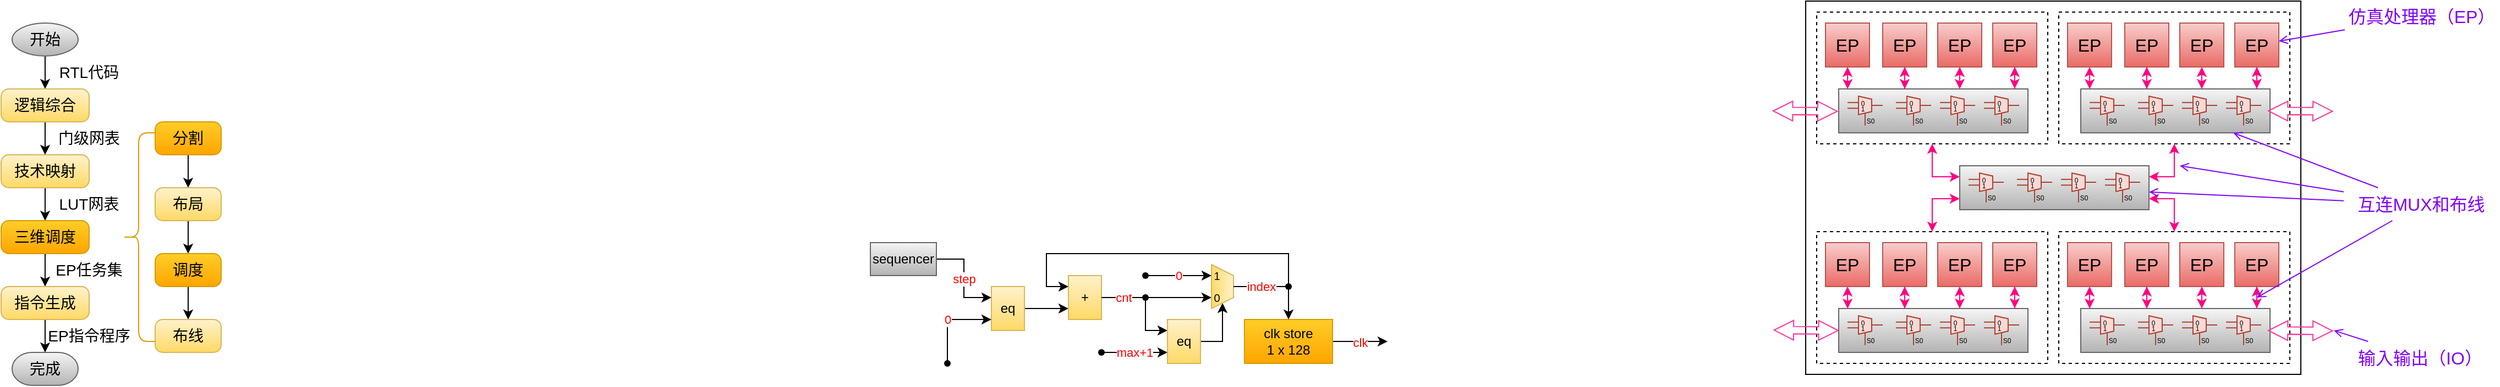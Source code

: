 <mxfile version="26.0.6">
  <diagram name="第 1 页" id="RCwNGJFsyMsz7Nk2K8cK">
    <mxGraphModel dx="683" dy="351" grid="1" gridSize="10" guides="1" tooltips="1" connect="1" arrows="1" fold="1" page="1" pageScale="1" pageWidth="827" pageHeight="1169" math="0" shadow="0">
      <root>
        <mxCell id="0" />
        <mxCell id="1" parent="0" />
        <mxCell id="3ZA38Qdof7UkEv3v06N_-11" style="edgeStyle=orthogonalEdgeStyle;rounded=0;orthogonalLoop=1;jettySize=auto;html=1;" parent="1" source="3ZA38Qdof7UkEv3v06N_-2" target="3ZA38Qdof7UkEv3v06N_-3" edge="1">
          <mxGeometry relative="1" as="geometry" />
        </mxCell>
        <mxCell id="3ZA38Qdof7UkEv3v06N_-2" value="开始" style="strokeWidth=1;html=1;shape=mxgraph.flowchart.start_1;whiteSpace=wrap;fontSize=14;fillColor=#f5f5f5;gradientColor=#b3b3b3;strokeColor=#666666;" parent="1" vertex="1">
          <mxGeometry x="70" y="40" width="60" height="30" as="geometry" />
        </mxCell>
        <mxCell id="3ZA38Qdof7UkEv3v06N_-12" style="edgeStyle=orthogonalEdgeStyle;rounded=0;orthogonalLoop=1;jettySize=auto;html=1;" parent="1" source="3ZA38Qdof7UkEv3v06N_-3" target="3ZA38Qdof7UkEv3v06N_-4" edge="1">
          <mxGeometry relative="1" as="geometry" />
        </mxCell>
        <mxCell id="3ZA38Qdof7UkEv3v06N_-3" value="逻辑综合" style="rounded=1;whiteSpace=wrap;html=1;absoluteArcSize=1;arcSize=14;strokeWidth=1;fontSize=14;fillColor=#fff2cc;gradientColor=#ffd966;strokeColor=#d6b656;" parent="1" vertex="1">
          <mxGeometry x="60" y="100" width="80" height="30" as="geometry" />
        </mxCell>
        <mxCell id="3ZA38Qdof7UkEv3v06N_-13" style="edgeStyle=orthogonalEdgeStyle;rounded=0;orthogonalLoop=1;jettySize=auto;html=1;" parent="1" source="3ZA38Qdof7UkEv3v06N_-4" target="3ZA38Qdof7UkEv3v06N_-9" edge="1">
          <mxGeometry relative="1" as="geometry" />
        </mxCell>
        <mxCell id="3ZA38Qdof7UkEv3v06N_-4" value="技术映射" style="rounded=1;whiteSpace=wrap;html=1;absoluteArcSize=1;arcSize=14;strokeWidth=1;fontSize=14;fillColor=#fff2cc;gradientColor=#ffd966;strokeColor=#d6b656;" parent="1" vertex="1">
          <mxGeometry x="60" y="160" width="80" height="30" as="geometry" />
        </mxCell>
        <mxCell id="3ZA38Qdof7UkEv3v06N_-15" style="edgeStyle=orthogonalEdgeStyle;rounded=0;orthogonalLoop=1;jettySize=auto;html=1;fillColor=#ffcd28;gradientColor=#ffa500;strokeColor=#000000;" parent="1" source="3ZA38Qdof7UkEv3v06N_-5" target="3ZA38Qdof7UkEv3v06N_-6" edge="1">
          <mxGeometry relative="1" as="geometry" />
        </mxCell>
        <mxCell id="3ZA38Qdof7UkEv3v06N_-5" value="分割" style="rounded=1;whiteSpace=wrap;html=1;absoluteArcSize=1;arcSize=14;strokeWidth=1;fontSize=14;fillColor=#ffcd28;gradientColor=#ffa500;strokeColor=#d79b00;" parent="1" vertex="1">
          <mxGeometry x="200" y="130" width="60" height="30" as="geometry" />
        </mxCell>
        <mxCell id="3ZA38Qdof7UkEv3v06N_-16" style="edgeStyle=orthogonalEdgeStyle;rounded=0;orthogonalLoop=1;jettySize=auto;html=1;fillColor=#ffcd28;gradientColor=#ffa500;strokeColor=#000000;" parent="1" source="3ZA38Qdof7UkEv3v06N_-6" target="3ZA38Qdof7UkEv3v06N_-7" edge="1">
          <mxGeometry relative="1" as="geometry" />
        </mxCell>
        <mxCell id="3ZA38Qdof7UkEv3v06N_-6" value="布局" style="rounded=1;whiteSpace=wrap;html=1;absoluteArcSize=1;arcSize=14;strokeWidth=1;fontSize=14;fillColor=#fff2cc;gradientColor=#ffd966;strokeColor=#d6b656;" parent="1" vertex="1">
          <mxGeometry x="200" y="190" width="60" height="30" as="geometry" />
        </mxCell>
        <mxCell id="3ZA38Qdof7UkEv3v06N_-17" style="edgeStyle=orthogonalEdgeStyle;rounded=0;orthogonalLoop=1;jettySize=auto;html=1;fillColor=#ffcd28;gradientColor=#ffa500;strokeColor=#000000;" parent="1" source="3ZA38Qdof7UkEv3v06N_-7" target="3ZA38Qdof7UkEv3v06N_-8" edge="1">
          <mxGeometry relative="1" as="geometry" />
        </mxCell>
        <mxCell id="3ZA38Qdof7UkEv3v06N_-7" value="调度" style="rounded=1;whiteSpace=wrap;html=1;absoluteArcSize=1;arcSize=14;strokeWidth=1;fontSize=14;fillColor=#ffcd28;gradientColor=#ffa500;strokeColor=#d79b00;" parent="1" vertex="1">
          <mxGeometry x="200" y="250" width="60" height="30" as="geometry" />
        </mxCell>
        <mxCell id="3ZA38Qdof7UkEv3v06N_-8" value="布线" style="rounded=1;whiteSpace=wrap;html=1;absoluteArcSize=1;arcSize=14;strokeWidth=1;fontSize=14;fillColor=#fff2cc;gradientColor=#ffd966;strokeColor=#d6b656;" parent="1" vertex="1">
          <mxGeometry x="200" y="310" width="60" height="30" as="geometry" />
        </mxCell>
        <mxCell id="3ZA38Qdof7UkEv3v06N_-14" style="edgeStyle=orthogonalEdgeStyle;rounded=0;orthogonalLoop=1;jettySize=auto;html=1;" parent="1" source="3ZA38Qdof7UkEv3v06N_-9" target="3ZA38Qdof7UkEv3v06N_-19" edge="1">
          <mxGeometry relative="1" as="geometry" />
        </mxCell>
        <mxCell id="3ZA38Qdof7UkEv3v06N_-9" value="三维调度" style="rounded=1;whiteSpace=wrap;html=1;absoluteArcSize=1;arcSize=14;strokeWidth=1;fontSize=14;fillColor=#ffcd28;gradientColor=#ffa500;strokeColor=#d79b00;" parent="1" vertex="1">
          <mxGeometry x="60" y="220" width="80" height="30" as="geometry" />
        </mxCell>
        <mxCell id="3ZA38Qdof7UkEv3v06N_-10" value="完成" style="strokeWidth=1;html=1;shape=mxgraph.flowchart.terminator;whiteSpace=wrap;fontSize=14;fillColor=#f5f5f5;gradientColor=#b3b3b3;strokeColor=#666666;" parent="1" vertex="1">
          <mxGeometry x="70" y="340" width="60" height="30" as="geometry" />
        </mxCell>
        <mxCell id="3ZA38Qdof7UkEv3v06N_-20" style="edgeStyle=orthogonalEdgeStyle;rounded=0;orthogonalLoop=1;jettySize=auto;html=1;" parent="1" source="3ZA38Qdof7UkEv3v06N_-19" target="3ZA38Qdof7UkEv3v06N_-10" edge="1">
          <mxGeometry relative="1" as="geometry" />
        </mxCell>
        <mxCell id="3ZA38Qdof7UkEv3v06N_-19" value="指令生成" style="rounded=1;whiteSpace=wrap;html=1;absoluteArcSize=1;arcSize=14;strokeWidth=1;fontSize=14;fillColor=#fff2cc;gradientColor=#ffd966;strokeColor=#d6b656;" parent="1" vertex="1">
          <mxGeometry x="60" y="280" width="80" height="30" as="geometry" />
        </mxCell>
        <mxCell id="3ZA38Qdof7UkEv3v06N_-22" value="RTL代码" style="text;html=1;align=center;verticalAlign=middle;whiteSpace=wrap;rounded=0;fontSize=14;" parent="1" vertex="1">
          <mxGeometry x="100" y="70" width="80" height="30" as="geometry" />
        </mxCell>
        <mxCell id="3ZA38Qdof7UkEv3v06N_-23" value="门级网表" style="text;html=1;align=center;verticalAlign=middle;whiteSpace=wrap;rounded=0;fontSize=14;" parent="1" vertex="1">
          <mxGeometry x="100" y="130" width="80" height="30" as="geometry" />
        </mxCell>
        <mxCell id="3ZA38Qdof7UkEv3v06N_-24" value="LUT网表" style="text;html=1;align=center;verticalAlign=middle;whiteSpace=wrap;rounded=0;fontSize=14;" parent="1" vertex="1">
          <mxGeometry x="100" y="190" width="80" height="30" as="geometry" />
        </mxCell>
        <mxCell id="3ZA38Qdof7UkEv3v06N_-25" value="EP任务集" style="text;html=1;align=center;verticalAlign=middle;whiteSpace=wrap;rounded=0;fontSize=14;" parent="1" vertex="1">
          <mxGeometry x="100" y="250" width="80" height="30" as="geometry" />
        </mxCell>
        <mxCell id="3ZA38Qdof7UkEv3v06N_-26" value="EP指令程序" style="text;html=1;align=center;verticalAlign=middle;whiteSpace=wrap;rounded=0;fontSize=14;" parent="1" vertex="1">
          <mxGeometry x="100" y="310" width="80" height="30" as="geometry" />
        </mxCell>
        <mxCell id="3ZA38Qdof7UkEv3v06N_-27" value="" style="shape=curlyBracket;whiteSpace=wrap;html=1;rounded=1;labelPosition=left;verticalLabelPosition=middle;align=right;verticalAlign=middle;fillColor=#ffcd28;gradientColor=#ffa500;strokeColor=#d79b00;" parent="1" vertex="1">
          <mxGeometry x="170" y="140" width="30" height="190" as="geometry" />
        </mxCell>
        <mxCell id="eQfHMSqYxqB7C5yyXFIO-1" value="" style="group" parent="1" vertex="1" connectable="0">
          <mxGeometry x="1710" y="30" width="440" height="330" as="geometry" />
        </mxCell>
        <mxCell id="eQfHMSqYxqB7C5yyXFIO-2" value="" style="rounded=0;whiteSpace=wrap;html=1;labelBackgroundColor=none;strokeColor=default;strokeWidth=1;fontSize=16;fontColor=#000000;" parent="eQfHMSqYxqB7C5yyXFIO-1" vertex="1">
          <mxGeometry x="-10" y="-10" width="450" height="340" as="geometry" />
        </mxCell>
        <mxCell id="eQfHMSqYxqB7C5yyXFIO-3" value="" style="rounded=0;whiteSpace=wrap;html=1;labelBackgroundColor=none;strokeColor=#000000;strokeWidth=1;fontSize=16;fontColor=#000000;dashed=1;" parent="eQfHMSqYxqB7C5yyXFIO-1" vertex="1">
          <mxGeometry width="210" height="120" as="geometry" />
        </mxCell>
        <mxCell id="eQfHMSqYxqB7C5yyXFIO-4" value="EP" style="rounded=0;whiteSpace=wrap;html=1;labelBackgroundColor=none;strokeColor=#b85450;strokeWidth=1;fontSize=16;fillColor=#f8cecc;gradientColor=#ea6b66;" parent="eQfHMSqYxqB7C5yyXFIO-1" vertex="1">
          <mxGeometry x="60" y="10" width="40" height="40" as="geometry" />
        </mxCell>
        <mxCell id="eQfHMSqYxqB7C5yyXFIO-5" value="EP" style="rounded=0;whiteSpace=wrap;html=1;labelBackgroundColor=none;strokeColor=#b85450;strokeWidth=1;fontSize=16;fillColor=#f8cecc;gradientColor=#ea6b66;" parent="eQfHMSqYxqB7C5yyXFIO-1" vertex="1">
          <mxGeometry x="110" y="10" width="40" height="40" as="geometry" />
        </mxCell>
        <mxCell id="eQfHMSqYxqB7C5yyXFIO-6" value="EP" style="rounded=0;whiteSpace=wrap;html=1;labelBackgroundColor=none;strokeColor=#b85450;strokeWidth=1;fontSize=16;fillColor=#f8cecc;gradientColor=#ea6b66;" parent="eQfHMSqYxqB7C5yyXFIO-1" vertex="1">
          <mxGeometry x="160" y="10" width="40" height="40" as="geometry" />
        </mxCell>
        <mxCell id="eQfHMSqYxqB7C5yyXFIO-7" value="EP" style="rounded=0;whiteSpace=wrap;html=1;labelBackgroundColor=none;strokeColor=#b85450;strokeWidth=1;fontSize=16;fillColor=#f8cecc;gradientColor=#ea6b66;" parent="eQfHMSqYxqB7C5yyXFIO-1" vertex="1">
          <mxGeometry x="8" y="10" width="40" height="40" as="geometry" />
        </mxCell>
        <mxCell id="eQfHMSqYxqB7C5yyXFIO-8" value="" style="group" parent="eQfHMSqYxqB7C5yyXFIO-1" vertex="1" connectable="0">
          <mxGeometry x="20" y="70" width="172" height="40" as="geometry" />
        </mxCell>
        <mxCell id="eQfHMSqYxqB7C5yyXFIO-9" value="" style="rounded=0;whiteSpace=wrap;html=1;fillColor=#f5f5f5;strokeColor=#666666;verticalAlign=middle;gradientColor=#b3b3b3;" parent="eQfHMSqYxqB7C5yyXFIO-8" vertex="1">
          <mxGeometry width="172" height="40" as="geometry" />
        </mxCell>
        <mxCell id="eQfHMSqYxqB7C5yyXFIO-10" value="" style="shadow=0;dashed=0;align=center;html=1;strokeWidth=1;shape=mxgraph.electrical.abstract.mux2;flipV=0;direction=east;flipH=0;fillColor=#fad9d5;strokeColor=#ae4132;" parent="eQfHMSqYxqB7C5yyXFIO-8" vertex="1">
          <mxGeometry x="8" y="6.667" width="32" height="26.667" as="geometry" />
        </mxCell>
        <mxCell id="eQfHMSqYxqB7C5yyXFIO-11" value="" style="shadow=0;dashed=0;align=center;html=1;strokeWidth=1;shape=mxgraph.electrical.abstract.mux2;flipV=0;direction=east;flipH=0;fillColor=#fad9d5;strokeColor=#ae4132;" parent="eQfHMSqYxqB7C5yyXFIO-8" vertex="1">
          <mxGeometry x="52" y="6.667" width="32" height="26.667" as="geometry" />
        </mxCell>
        <mxCell id="eQfHMSqYxqB7C5yyXFIO-12" value="" style="shadow=0;dashed=0;align=center;html=1;strokeWidth=1;shape=mxgraph.electrical.abstract.mux2;flipV=0;direction=east;flipH=0;fillColor=#fad9d5;strokeColor=#ae4132;" parent="eQfHMSqYxqB7C5yyXFIO-8" vertex="1">
          <mxGeometry x="92" y="6.667" width="32" height="26.667" as="geometry" />
        </mxCell>
        <mxCell id="eQfHMSqYxqB7C5yyXFIO-13" value="" style="shadow=0;dashed=0;align=center;html=1;strokeWidth=1;shape=mxgraph.electrical.abstract.mux2;flipV=0;direction=east;flipH=0;fillColor=#fad9d5;strokeColor=#ae4132;" parent="eQfHMSqYxqB7C5yyXFIO-8" vertex="1">
          <mxGeometry x="132" y="6.667" width="32" height="26.667" as="geometry" />
        </mxCell>
        <mxCell id="eQfHMSqYxqB7C5yyXFIO-14" style="edgeStyle=orthogonalEdgeStyle;rounded=0;orthogonalLoop=1;jettySize=auto;html=1;entryX=0.349;entryY=0;entryDx=0;entryDy=0;entryPerimeter=0;labelBackgroundColor=none;strokeColor=#FF0080;strokeWidth=1;fontSize=16;fontColor=#000000;startArrow=classic;startFill=1;endArrow=classic;endFill=1;" parent="eQfHMSqYxqB7C5yyXFIO-1" source="eQfHMSqYxqB7C5yyXFIO-4" target="eQfHMSqYxqB7C5yyXFIO-9" edge="1">
          <mxGeometry relative="1" as="geometry" />
        </mxCell>
        <mxCell id="eQfHMSqYxqB7C5yyXFIO-15" style="edgeStyle=orthogonalEdgeStyle;rounded=0;orthogonalLoop=1;jettySize=auto;html=1;entryX=0.64;entryY=-0.014;entryDx=0;entryDy=0;entryPerimeter=0;labelBackgroundColor=none;strokeColor=#FF0080;strokeWidth=1;fontSize=16;fontColor=#000000;startArrow=classic;startFill=1;endArrow=classic;endFill=1;" parent="eQfHMSqYxqB7C5yyXFIO-1" source="eQfHMSqYxqB7C5yyXFIO-5" target="eQfHMSqYxqB7C5yyXFIO-9" edge="1">
          <mxGeometry relative="1" as="geometry" />
        </mxCell>
        <mxCell id="eQfHMSqYxqB7C5yyXFIO-16" style="edgeStyle=orthogonalEdgeStyle;rounded=0;orthogonalLoop=1;jettySize=auto;html=1;entryX=0.93;entryY=-0.006;entryDx=0;entryDy=0;entryPerimeter=0;labelBackgroundColor=none;strokeColor=#FF0080;strokeWidth=1;fontSize=16;fontColor=#000000;startArrow=classic;startFill=1;endArrow=classic;endFill=1;" parent="eQfHMSqYxqB7C5yyXFIO-1" source="eQfHMSqYxqB7C5yyXFIO-6" target="eQfHMSqYxqB7C5yyXFIO-9" edge="1">
          <mxGeometry relative="1" as="geometry" />
        </mxCell>
        <mxCell id="eQfHMSqYxqB7C5yyXFIO-17" style="rounded=0;orthogonalLoop=1;jettySize=auto;html=1;labelBackgroundColor=none;strokeColor=#FF0080;strokeWidth=1;fontSize=16;fontColor=#000000;startArrow=classic;startFill=1;endArrow=classic;endFill=1;entryX=0.047;entryY=0.002;entryDx=0;entryDy=0;entryPerimeter=0;" parent="eQfHMSqYxqB7C5yyXFIO-1" source="eQfHMSqYxqB7C5yyXFIO-7" target="eQfHMSqYxqB7C5yyXFIO-9" edge="1">
          <mxGeometry relative="1" as="geometry" />
        </mxCell>
        <mxCell id="eQfHMSqYxqB7C5yyXFIO-18" value="" style="group" parent="1" vertex="1" connectable="0">
          <mxGeometry x="1930" y="30" width="210" height="120" as="geometry" />
        </mxCell>
        <mxCell id="eQfHMSqYxqB7C5yyXFIO-19" value="" style="rounded=0;whiteSpace=wrap;html=1;labelBackgroundColor=none;strokeColor=#000000;strokeWidth=1;fontSize=16;fontColor=#000000;dashed=1;" parent="eQfHMSqYxqB7C5yyXFIO-18" vertex="1">
          <mxGeometry width="210" height="120" as="geometry" />
        </mxCell>
        <mxCell id="eQfHMSqYxqB7C5yyXFIO-20" value="EP" style="rounded=0;whiteSpace=wrap;html=1;labelBackgroundColor=none;strokeColor=#b85450;strokeWidth=1;fontSize=16;fillColor=#f8cecc;gradientColor=#ea6b66;" parent="eQfHMSqYxqB7C5yyXFIO-18" vertex="1">
          <mxGeometry x="60" y="10" width="40" height="40" as="geometry" />
        </mxCell>
        <mxCell id="eQfHMSqYxqB7C5yyXFIO-21" value="EP" style="rounded=0;whiteSpace=wrap;html=1;labelBackgroundColor=none;strokeColor=#b85450;strokeWidth=1;fontSize=16;fillColor=#f8cecc;gradientColor=#ea6b66;" parent="eQfHMSqYxqB7C5yyXFIO-18" vertex="1">
          <mxGeometry x="110" y="10" width="40" height="40" as="geometry" />
        </mxCell>
        <mxCell id="eQfHMSqYxqB7C5yyXFIO-22" value="EP" style="rounded=0;whiteSpace=wrap;html=1;labelBackgroundColor=none;strokeColor=#b85450;strokeWidth=1;fontSize=16;fillColor=#f8cecc;gradientColor=#ea6b66;" parent="eQfHMSqYxqB7C5yyXFIO-18" vertex="1">
          <mxGeometry x="160" y="10" width="40" height="40" as="geometry" />
        </mxCell>
        <mxCell id="eQfHMSqYxqB7C5yyXFIO-23" value="EP" style="rounded=0;whiteSpace=wrap;html=1;labelBackgroundColor=none;strokeColor=#b85450;strokeWidth=1;fontSize=16;fillColor=#f8cecc;gradientColor=#ea6b66;" parent="eQfHMSqYxqB7C5yyXFIO-18" vertex="1">
          <mxGeometry x="8" y="10" width="40" height="40" as="geometry" />
        </mxCell>
        <mxCell id="eQfHMSqYxqB7C5yyXFIO-24" value="" style="group" parent="eQfHMSqYxqB7C5yyXFIO-18" vertex="1" connectable="0">
          <mxGeometry x="20" y="70" width="172" height="40" as="geometry" />
        </mxCell>
        <mxCell id="eQfHMSqYxqB7C5yyXFIO-25" value="" style="rounded=0;whiteSpace=wrap;html=1;fillColor=#f5f5f5;strokeColor=#666666;verticalAlign=middle;gradientColor=#b3b3b3;" parent="eQfHMSqYxqB7C5yyXFIO-24" vertex="1">
          <mxGeometry width="172" height="40" as="geometry" />
        </mxCell>
        <mxCell id="eQfHMSqYxqB7C5yyXFIO-26" value="" style="shadow=0;dashed=0;align=center;html=1;strokeWidth=1;shape=mxgraph.electrical.abstract.mux2;flipV=0;direction=east;flipH=0;fillColor=#fad9d5;strokeColor=#ae4132;" parent="eQfHMSqYxqB7C5yyXFIO-24" vertex="1">
          <mxGeometry x="8" y="6.667" width="32" height="26.667" as="geometry" />
        </mxCell>
        <mxCell id="eQfHMSqYxqB7C5yyXFIO-27" value="" style="shadow=0;dashed=0;align=center;html=1;strokeWidth=1;shape=mxgraph.electrical.abstract.mux2;flipV=0;direction=east;flipH=0;fillColor=#fad9d5;strokeColor=#ae4132;" parent="eQfHMSqYxqB7C5yyXFIO-24" vertex="1">
          <mxGeometry x="52" y="6.667" width="32" height="26.667" as="geometry" />
        </mxCell>
        <mxCell id="eQfHMSqYxqB7C5yyXFIO-28" value="" style="shadow=0;dashed=0;align=center;html=1;strokeWidth=1;shape=mxgraph.electrical.abstract.mux2;flipV=0;direction=east;flipH=0;fillColor=#fad9d5;strokeColor=#ae4132;" parent="eQfHMSqYxqB7C5yyXFIO-24" vertex="1">
          <mxGeometry x="92" y="6.667" width="32" height="26.667" as="geometry" />
        </mxCell>
        <mxCell id="eQfHMSqYxqB7C5yyXFIO-29" value="" style="shadow=0;dashed=0;align=center;html=1;strokeWidth=1;shape=mxgraph.electrical.abstract.mux2;flipV=0;direction=east;flipH=0;fillColor=#fad9d5;strokeColor=#ae4132;" parent="eQfHMSqYxqB7C5yyXFIO-24" vertex="1">
          <mxGeometry x="132" y="6.667" width="32" height="26.667" as="geometry" />
        </mxCell>
        <mxCell id="eQfHMSqYxqB7C5yyXFIO-30" style="edgeStyle=orthogonalEdgeStyle;rounded=0;orthogonalLoop=1;jettySize=auto;html=1;entryX=0.349;entryY=0;entryDx=0;entryDy=0;entryPerimeter=0;labelBackgroundColor=none;strokeColor=#FF0080;strokeWidth=1;fontSize=16;fontColor=#000000;startArrow=classic;startFill=1;endArrow=classic;endFill=1;" parent="eQfHMSqYxqB7C5yyXFIO-18" source="eQfHMSqYxqB7C5yyXFIO-20" target="eQfHMSqYxqB7C5yyXFIO-25" edge="1">
          <mxGeometry relative="1" as="geometry" />
        </mxCell>
        <mxCell id="eQfHMSqYxqB7C5yyXFIO-31" style="edgeStyle=orthogonalEdgeStyle;rounded=0;orthogonalLoop=1;jettySize=auto;html=1;entryX=0.64;entryY=-0.014;entryDx=0;entryDy=0;entryPerimeter=0;labelBackgroundColor=none;strokeColor=#FF0080;strokeWidth=1;fontSize=16;fontColor=#000000;startArrow=classic;startFill=1;endArrow=classic;endFill=1;" parent="eQfHMSqYxqB7C5yyXFIO-18" source="eQfHMSqYxqB7C5yyXFIO-21" target="eQfHMSqYxqB7C5yyXFIO-25" edge="1">
          <mxGeometry relative="1" as="geometry" />
        </mxCell>
        <mxCell id="eQfHMSqYxqB7C5yyXFIO-32" style="edgeStyle=orthogonalEdgeStyle;rounded=0;orthogonalLoop=1;jettySize=auto;html=1;entryX=0.93;entryY=-0.006;entryDx=0;entryDy=0;entryPerimeter=0;labelBackgroundColor=none;strokeColor=#FF0080;strokeWidth=1;fontSize=16;fontColor=#000000;startArrow=classic;startFill=1;endArrow=classic;endFill=1;" parent="eQfHMSqYxqB7C5yyXFIO-18" source="eQfHMSqYxqB7C5yyXFIO-22" target="eQfHMSqYxqB7C5yyXFIO-25" edge="1">
          <mxGeometry relative="1" as="geometry" />
        </mxCell>
        <mxCell id="eQfHMSqYxqB7C5yyXFIO-33" style="rounded=0;orthogonalLoop=1;jettySize=auto;html=1;labelBackgroundColor=none;strokeColor=#FF0080;strokeWidth=1;fontSize=16;fontColor=#000000;startArrow=classic;startFill=1;endArrow=classic;endFill=1;entryX=0.047;entryY=0.002;entryDx=0;entryDy=0;entryPerimeter=0;" parent="eQfHMSqYxqB7C5yyXFIO-18" source="eQfHMSqYxqB7C5yyXFIO-23" target="eQfHMSqYxqB7C5yyXFIO-25" edge="1">
          <mxGeometry relative="1" as="geometry" />
        </mxCell>
        <mxCell id="eQfHMSqYxqB7C5yyXFIO-34" value="" style="group" parent="1" vertex="1" connectable="0">
          <mxGeometry x="1840" y="170" width="172" height="40" as="geometry" />
        </mxCell>
        <mxCell id="eQfHMSqYxqB7C5yyXFIO-35" value="" style="rounded=0;whiteSpace=wrap;html=1;fillColor=#f5f5f5;strokeColor=#666666;verticalAlign=middle;gradientColor=#b3b3b3;" parent="eQfHMSqYxqB7C5yyXFIO-34" vertex="1">
          <mxGeometry width="172" height="40" as="geometry" />
        </mxCell>
        <mxCell id="eQfHMSqYxqB7C5yyXFIO-36" value="" style="shadow=0;dashed=0;align=center;html=1;strokeWidth=1;shape=mxgraph.electrical.abstract.mux2;flipV=0;direction=east;flipH=0;fillColor=#fad9d5;strokeColor=#ae4132;" parent="eQfHMSqYxqB7C5yyXFIO-34" vertex="1">
          <mxGeometry x="8" y="6.667" width="32" height="26.667" as="geometry" />
        </mxCell>
        <mxCell id="eQfHMSqYxqB7C5yyXFIO-37" value="" style="shadow=0;dashed=0;align=center;html=1;strokeWidth=1;shape=mxgraph.electrical.abstract.mux2;flipV=0;direction=east;flipH=0;fillColor=#fad9d5;strokeColor=#ae4132;" parent="eQfHMSqYxqB7C5yyXFIO-34" vertex="1">
          <mxGeometry x="52" y="6.667" width="32" height="26.667" as="geometry" />
        </mxCell>
        <mxCell id="eQfHMSqYxqB7C5yyXFIO-38" value="" style="shadow=0;dashed=0;align=center;html=1;strokeWidth=1;shape=mxgraph.electrical.abstract.mux2;flipV=0;direction=east;flipH=0;fillColor=#fad9d5;strokeColor=#ae4132;" parent="eQfHMSqYxqB7C5yyXFIO-34" vertex="1">
          <mxGeometry x="92" y="6.667" width="32" height="26.667" as="geometry" />
        </mxCell>
        <mxCell id="eQfHMSqYxqB7C5yyXFIO-39" value="" style="shadow=0;dashed=0;align=center;html=1;strokeWidth=1;shape=mxgraph.electrical.abstract.mux2;flipV=0;direction=east;flipH=0;fillColor=#fad9d5;strokeColor=#ae4132;" parent="eQfHMSqYxqB7C5yyXFIO-34" vertex="1">
          <mxGeometry x="132" y="6.667" width="32" height="26.667" as="geometry" />
        </mxCell>
        <mxCell id="eQfHMSqYxqB7C5yyXFIO-40" value="" style="group" parent="1" vertex="1" connectable="0">
          <mxGeometry x="1710" y="230" width="210" height="120" as="geometry" />
        </mxCell>
        <mxCell id="eQfHMSqYxqB7C5yyXFIO-41" value="" style="rounded=0;whiteSpace=wrap;html=1;labelBackgroundColor=none;strokeColor=#000000;strokeWidth=1;fontSize=16;fontColor=#000000;dashed=1;" parent="eQfHMSqYxqB7C5yyXFIO-40" vertex="1">
          <mxGeometry width="210" height="120" as="geometry" />
        </mxCell>
        <mxCell id="eQfHMSqYxqB7C5yyXFIO-42" value="EP" style="rounded=0;whiteSpace=wrap;html=1;labelBackgroundColor=none;strokeColor=#b85450;strokeWidth=1;fontSize=16;fillColor=#f8cecc;gradientColor=#ea6b66;" parent="eQfHMSqYxqB7C5yyXFIO-40" vertex="1">
          <mxGeometry x="60" y="10" width="40" height="40" as="geometry" />
        </mxCell>
        <mxCell id="eQfHMSqYxqB7C5yyXFIO-43" value="EP" style="rounded=0;whiteSpace=wrap;html=1;labelBackgroundColor=none;strokeColor=#b85450;strokeWidth=1;fontSize=16;fillColor=#f8cecc;gradientColor=#ea6b66;" parent="eQfHMSqYxqB7C5yyXFIO-40" vertex="1">
          <mxGeometry x="110" y="10" width="40" height="40" as="geometry" />
        </mxCell>
        <mxCell id="eQfHMSqYxqB7C5yyXFIO-44" value="EP" style="rounded=0;whiteSpace=wrap;html=1;labelBackgroundColor=none;strokeColor=#b85450;strokeWidth=1;fontSize=16;fillColor=#f8cecc;gradientColor=#ea6b66;" parent="eQfHMSqYxqB7C5yyXFIO-40" vertex="1">
          <mxGeometry x="160" y="10" width="40" height="40" as="geometry" />
        </mxCell>
        <mxCell id="eQfHMSqYxqB7C5yyXFIO-45" value="EP" style="rounded=0;whiteSpace=wrap;html=1;labelBackgroundColor=none;strokeColor=#b85450;strokeWidth=1;fontSize=16;fillColor=#f8cecc;gradientColor=#ea6b66;" parent="eQfHMSqYxqB7C5yyXFIO-40" vertex="1">
          <mxGeometry x="8" y="10" width="40" height="40" as="geometry" />
        </mxCell>
        <mxCell id="eQfHMSqYxqB7C5yyXFIO-46" value="" style="group" parent="eQfHMSqYxqB7C5yyXFIO-40" vertex="1" connectable="0">
          <mxGeometry x="20" y="70" width="172" height="40" as="geometry" />
        </mxCell>
        <mxCell id="eQfHMSqYxqB7C5yyXFIO-47" value="" style="rounded=0;whiteSpace=wrap;html=1;fillColor=#f5f5f5;strokeColor=#666666;verticalAlign=middle;gradientColor=#b3b3b3;" parent="eQfHMSqYxqB7C5yyXFIO-46" vertex="1">
          <mxGeometry width="172" height="40" as="geometry" />
        </mxCell>
        <mxCell id="eQfHMSqYxqB7C5yyXFIO-48" value="" style="shadow=0;dashed=0;align=center;html=1;strokeWidth=1;shape=mxgraph.electrical.abstract.mux2;flipV=0;direction=east;flipH=0;fillColor=#fad9d5;strokeColor=#ae4132;" parent="eQfHMSqYxqB7C5yyXFIO-46" vertex="1">
          <mxGeometry x="8" y="6.667" width="32" height="26.667" as="geometry" />
        </mxCell>
        <mxCell id="eQfHMSqYxqB7C5yyXFIO-49" value="" style="shadow=0;dashed=0;align=center;html=1;strokeWidth=1;shape=mxgraph.electrical.abstract.mux2;flipV=0;direction=east;flipH=0;fillColor=#fad9d5;strokeColor=#ae4132;" parent="eQfHMSqYxqB7C5yyXFIO-46" vertex="1">
          <mxGeometry x="52" y="6.667" width="32" height="26.667" as="geometry" />
        </mxCell>
        <mxCell id="eQfHMSqYxqB7C5yyXFIO-50" value="" style="shadow=0;dashed=0;align=center;html=1;strokeWidth=1;shape=mxgraph.electrical.abstract.mux2;flipV=0;direction=east;flipH=0;fillColor=#fad9d5;strokeColor=#ae4132;" parent="eQfHMSqYxqB7C5yyXFIO-46" vertex="1">
          <mxGeometry x="92" y="6.667" width="32" height="26.667" as="geometry" />
        </mxCell>
        <mxCell id="eQfHMSqYxqB7C5yyXFIO-51" value="" style="shadow=0;dashed=0;align=center;html=1;strokeWidth=1;shape=mxgraph.electrical.abstract.mux2;flipV=0;direction=east;flipH=0;fillColor=#fad9d5;strokeColor=#ae4132;" parent="eQfHMSqYxqB7C5yyXFIO-46" vertex="1">
          <mxGeometry x="132" y="6.667" width="32" height="26.667" as="geometry" />
        </mxCell>
        <mxCell id="eQfHMSqYxqB7C5yyXFIO-52" style="edgeStyle=orthogonalEdgeStyle;rounded=0;orthogonalLoop=1;jettySize=auto;html=1;entryX=0.349;entryY=0;entryDx=0;entryDy=0;entryPerimeter=0;labelBackgroundColor=none;strokeColor=#FF0080;strokeWidth=1;fontSize=16;fontColor=#000000;startArrow=classic;startFill=1;endArrow=classic;endFill=1;" parent="eQfHMSqYxqB7C5yyXFIO-40" source="eQfHMSqYxqB7C5yyXFIO-42" target="eQfHMSqYxqB7C5yyXFIO-47" edge="1">
          <mxGeometry relative="1" as="geometry" />
        </mxCell>
        <mxCell id="eQfHMSqYxqB7C5yyXFIO-53" style="edgeStyle=orthogonalEdgeStyle;rounded=0;orthogonalLoop=1;jettySize=auto;html=1;entryX=0.64;entryY=-0.014;entryDx=0;entryDy=0;entryPerimeter=0;labelBackgroundColor=none;strokeColor=#FF0080;strokeWidth=1;fontSize=16;fontColor=#000000;startArrow=classic;startFill=1;endArrow=classic;endFill=1;" parent="eQfHMSqYxqB7C5yyXFIO-40" source="eQfHMSqYxqB7C5yyXFIO-43" target="eQfHMSqYxqB7C5yyXFIO-47" edge="1">
          <mxGeometry relative="1" as="geometry" />
        </mxCell>
        <mxCell id="eQfHMSqYxqB7C5yyXFIO-54" style="edgeStyle=orthogonalEdgeStyle;rounded=0;orthogonalLoop=1;jettySize=auto;html=1;entryX=0.93;entryY=-0.006;entryDx=0;entryDy=0;entryPerimeter=0;labelBackgroundColor=none;strokeColor=#FF0080;strokeWidth=1;fontSize=16;fontColor=#000000;startArrow=classic;startFill=1;endArrow=classic;endFill=1;" parent="eQfHMSqYxqB7C5yyXFIO-40" source="eQfHMSqYxqB7C5yyXFIO-44" target="eQfHMSqYxqB7C5yyXFIO-47" edge="1">
          <mxGeometry relative="1" as="geometry" />
        </mxCell>
        <mxCell id="eQfHMSqYxqB7C5yyXFIO-55" style="rounded=0;orthogonalLoop=1;jettySize=auto;html=1;labelBackgroundColor=none;strokeColor=#FF0080;strokeWidth=1;fontSize=16;fontColor=#000000;startArrow=classic;startFill=1;endArrow=classic;endFill=1;entryX=0.047;entryY=0.002;entryDx=0;entryDy=0;entryPerimeter=0;" parent="eQfHMSqYxqB7C5yyXFIO-40" source="eQfHMSqYxqB7C5yyXFIO-45" target="eQfHMSqYxqB7C5yyXFIO-47" edge="1">
          <mxGeometry relative="1" as="geometry" />
        </mxCell>
        <mxCell id="eQfHMSqYxqB7C5yyXFIO-56" style="edgeStyle=none;rounded=0;orthogonalLoop=1;jettySize=auto;html=1;exitX=0;exitY=0.5;exitDx=0;exitDy=0;strokeColor=#FF3399;fontSize=14;fontColor=#FF3399;startArrow=classic;startFill=1;endArrow=classic;endFill=1;shape=flexArrow;width=6.667;endSize=5.56;startWidth=10.222;startSize=5.56;endWidth=10.222;" parent="eQfHMSqYxqB7C5yyXFIO-40" edge="1">
          <mxGeometry relative="1" as="geometry">
            <mxPoint x="-39.162" y="89.667" as="targetPoint" />
            <mxPoint x="20.0" y="90.02" as="sourcePoint" />
          </mxGeometry>
        </mxCell>
        <mxCell id="eQfHMSqYxqB7C5yyXFIO-57" value="" style="group" parent="1" vertex="1" connectable="0">
          <mxGeometry x="1930" y="230" width="210" height="120" as="geometry" />
        </mxCell>
        <mxCell id="eQfHMSqYxqB7C5yyXFIO-58" value="" style="rounded=0;whiteSpace=wrap;html=1;labelBackgroundColor=none;strokeColor=#000000;strokeWidth=1;fontSize=16;fontColor=#000000;dashed=1;" parent="eQfHMSqYxqB7C5yyXFIO-57" vertex="1">
          <mxGeometry width="210" height="120" as="geometry" />
        </mxCell>
        <mxCell id="eQfHMSqYxqB7C5yyXFIO-59" value="EP" style="rounded=0;whiteSpace=wrap;html=1;labelBackgroundColor=none;strokeColor=#b85450;strokeWidth=1;fontSize=16;fillColor=#f8cecc;gradientColor=#ea6b66;" parent="eQfHMSqYxqB7C5yyXFIO-57" vertex="1">
          <mxGeometry x="60" y="10" width="40" height="40" as="geometry" />
        </mxCell>
        <mxCell id="eQfHMSqYxqB7C5yyXFIO-60" value="EP" style="rounded=0;whiteSpace=wrap;html=1;labelBackgroundColor=none;strokeColor=#b85450;strokeWidth=1;fontSize=16;fillColor=#f8cecc;gradientColor=#ea6b66;" parent="eQfHMSqYxqB7C5yyXFIO-57" vertex="1">
          <mxGeometry x="110" y="10" width="40" height="40" as="geometry" />
        </mxCell>
        <mxCell id="eQfHMSqYxqB7C5yyXFIO-61" value="EP" style="rounded=0;whiteSpace=wrap;html=1;labelBackgroundColor=none;strokeColor=#b85450;strokeWidth=1;fontSize=16;fillColor=#f8cecc;gradientColor=#ea6b66;" parent="eQfHMSqYxqB7C5yyXFIO-57" vertex="1">
          <mxGeometry x="160" y="10" width="40" height="40" as="geometry" />
        </mxCell>
        <mxCell id="eQfHMSqYxqB7C5yyXFIO-62" value="EP" style="rounded=0;whiteSpace=wrap;html=1;labelBackgroundColor=none;strokeColor=#b85450;strokeWidth=1;fontSize=16;fillColor=#f8cecc;gradientColor=#ea6b66;" parent="eQfHMSqYxqB7C5yyXFIO-57" vertex="1">
          <mxGeometry x="8" y="10" width="40" height="40" as="geometry" />
        </mxCell>
        <mxCell id="eQfHMSqYxqB7C5yyXFIO-63" value="" style="group" parent="eQfHMSqYxqB7C5yyXFIO-57" vertex="1" connectable="0">
          <mxGeometry x="20" y="70" width="172" height="40" as="geometry" />
        </mxCell>
        <mxCell id="eQfHMSqYxqB7C5yyXFIO-64" value="" style="rounded=0;whiteSpace=wrap;html=1;fillColor=#f5f5f5;strokeColor=#666666;verticalAlign=middle;gradientColor=#b3b3b3;" parent="eQfHMSqYxqB7C5yyXFIO-63" vertex="1">
          <mxGeometry width="172" height="40" as="geometry" />
        </mxCell>
        <mxCell id="eQfHMSqYxqB7C5yyXFIO-65" value="" style="shadow=0;dashed=0;align=center;html=1;strokeWidth=1;shape=mxgraph.electrical.abstract.mux2;flipV=0;direction=east;flipH=0;fillColor=#fad9d5;strokeColor=#ae4132;" parent="eQfHMSqYxqB7C5yyXFIO-63" vertex="1">
          <mxGeometry x="8" y="6.667" width="32" height="26.667" as="geometry" />
        </mxCell>
        <mxCell id="eQfHMSqYxqB7C5yyXFIO-66" value="" style="shadow=0;dashed=0;align=center;html=1;strokeWidth=1;shape=mxgraph.electrical.abstract.mux2;flipV=0;direction=east;flipH=0;fillColor=#fad9d5;strokeColor=#ae4132;" parent="eQfHMSqYxqB7C5yyXFIO-63" vertex="1">
          <mxGeometry x="52" y="6.667" width="32" height="26.667" as="geometry" />
        </mxCell>
        <mxCell id="eQfHMSqYxqB7C5yyXFIO-67" value="" style="shadow=0;dashed=0;align=center;html=1;strokeWidth=1;shape=mxgraph.electrical.abstract.mux2;flipV=0;direction=east;flipH=0;fillColor=#fad9d5;strokeColor=#ae4132;" parent="eQfHMSqYxqB7C5yyXFIO-63" vertex="1">
          <mxGeometry x="92" y="6.667" width="32" height="26.667" as="geometry" />
        </mxCell>
        <mxCell id="eQfHMSqYxqB7C5yyXFIO-68" value="" style="shadow=0;dashed=0;align=center;html=1;strokeWidth=1;shape=mxgraph.electrical.abstract.mux2;flipV=0;direction=east;flipH=0;fillColor=#fad9d5;strokeColor=#ae4132;" parent="eQfHMSqYxqB7C5yyXFIO-63" vertex="1">
          <mxGeometry x="132" y="6.667" width="32" height="26.667" as="geometry" />
        </mxCell>
        <mxCell id="eQfHMSqYxqB7C5yyXFIO-69" style="edgeStyle=orthogonalEdgeStyle;rounded=0;orthogonalLoop=1;jettySize=auto;html=1;entryX=0.349;entryY=0;entryDx=0;entryDy=0;entryPerimeter=0;labelBackgroundColor=none;strokeColor=#FF0080;strokeWidth=1;fontSize=16;fontColor=#000000;startArrow=classic;startFill=1;endArrow=classic;endFill=1;" parent="eQfHMSqYxqB7C5yyXFIO-57" source="eQfHMSqYxqB7C5yyXFIO-59" target="eQfHMSqYxqB7C5yyXFIO-64" edge="1">
          <mxGeometry relative="1" as="geometry" />
        </mxCell>
        <mxCell id="eQfHMSqYxqB7C5yyXFIO-70" style="edgeStyle=orthogonalEdgeStyle;rounded=0;orthogonalLoop=1;jettySize=auto;html=1;entryX=0.64;entryY=-0.014;entryDx=0;entryDy=0;entryPerimeter=0;labelBackgroundColor=none;strokeColor=#FF0080;strokeWidth=1;fontSize=16;fontColor=#000000;startArrow=classic;startFill=1;endArrow=classic;endFill=1;" parent="eQfHMSqYxqB7C5yyXFIO-57" source="eQfHMSqYxqB7C5yyXFIO-60" target="eQfHMSqYxqB7C5yyXFIO-64" edge="1">
          <mxGeometry relative="1" as="geometry" />
        </mxCell>
        <mxCell id="eQfHMSqYxqB7C5yyXFIO-71" style="edgeStyle=orthogonalEdgeStyle;rounded=0;orthogonalLoop=1;jettySize=auto;html=1;entryX=0.93;entryY=-0.006;entryDx=0;entryDy=0;entryPerimeter=0;labelBackgroundColor=none;strokeColor=#FF0080;strokeWidth=1;fontSize=16;fontColor=#000000;startArrow=classic;startFill=1;endArrow=classic;endFill=1;" parent="eQfHMSqYxqB7C5yyXFIO-57" source="eQfHMSqYxqB7C5yyXFIO-61" target="eQfHMSqYxqB7C5yyXFIO-64" edge="1">
          <mxGeometry relative="1" as="geometry" />
        </mxCell>
        <mxCell id="eQfHMSqYxqB7C5yyXFIO-72" style="rounded=0;orthogonalLoop=1;jettySize=auto;html=1;labelBackgroundColor=none;strokeColor=#FF0080;strokeWidth=1;fontSize=16;fontColor=#000000;startArrow=classic;startFill=1;endArrow=classic;endFill=1;entryX=0.047;entryY=0.002;entryDx=0;entryDy=0;entryPerimeter=0;" parent="eQfHMSqYxqB7C5yyXFIO-57" source="eQfHMSqYxqB7C5yyXFIO-62" target="eQfHMSqYxqB7C5yyXFIO-64" edge="1">
          <mxGeometry relative="1" as="geometry" />
        </mxCell>
        <mxCell id="eQfHMSqYxqB7C5yyXFIO-73" style="edgeStyle=orthogonalEdgeStyle;rounded=0;orthogonalLoop=1;jettySize=auto;html=1;entryX=0;entryY=0.25;entryDx=0;entryDy=0;labelBackgroundColor=none;strokeColor=#FF0080;strokeWidth=1;fontSize=16;fontColor=#000000;startArrow=classic;startFill=1;endArrow=classic;endFill=1;" parent="1" source="eQfHMSqYxqB7C5yyXFIO-3" target="eQfHMSqYxqB7C5yyXFIO-35" edge="1">
          <mxGeometry relative="1" as="geometry" />
        </mxCell>
        <mxCell id="eQfHMSqYxqB7C5yyXFIO-74" style="edgeStyle=orthogonalEdgeStyle;rounded=0;orthogonalLoop=1;jettySize=auto;html=1;entryX=0;entryY=0.75;entryDx=0;entryDy=0;labelBackgroundColor=none;strokeColor=#FF0080;strokeWidth=1;fontSize=16;fontColor=#000000;startArrow=classic;startFill=1;endArrow=classic;endFill=1;" parent="1" source="eQfHMSqYxqB7C5yyXFIO-41" target="eQfHMSqYxqB7C5yyXFIO-35" edge="1">
          <mxGeometry relative="1" as="geometry" />
        </mxCell>
        <mxCell id="eQfHMSqYxqB7C5yyXFIO-75" style="edgeStyle=orthogonalEdgeStyle;rounded=0;orthogonalLoop=1;jettySize=auto;html=1;entryX=1;entryY=0.25;entryDx=0;entryDy=0;labelBackgroundColor=none;strokeColor=#FF0080;strokeWidth=1;fontSize=16;fontColor=#000000;startArrow=classic;startFill=1;endArrow=classic;endFill=1;" parent="1" source="eQfHMSqYxqB7C5yyXFIO-19" target="eQfHMSqYxqB7C5yyXFIO-35" edge="1">
          <mxGeometry relative="1" as="geometry" />
        </mxCell>
        <mxCell id="eQfHMSqYxqB7C5yyXFIO-76" style="edgeStyle=orthogonalEdgeStyle;rounded=0;orthogonalLoop=1;jettySize=auto;html=1;entryX=1;entryY=0.75;entryDx=0;entryDy=0;labelBackgroundColor=none;strokeColor=#FF0080;strokeWidth=1;fontSize=16;fontColor=#000000;startArrow=classic;startFill=1;endArrow=classic;endFill=1;" parent="1" source="eQfHMSqYxqB7C5yyXFIO-58" target="eQfHMSqYxqB7C5yyXFIO-35" edge="1">
          <mxGeometry relative="1" as="geometry" />
        </mxCell>
        <mxCell id="eQfHMSqYxqB7C5yyXFIO-77" style="rounded=0;orthogonalLoop=1;jettySize=auto;html=1;labelBackgroundColor=none;strokeColor=#7F00FF;strokeWidth=1;fontSize=16;fontColor=#000000;startArrow=none;startFill=0;endArrow=open;endFill=0;" parent="1" source="eQfHMSqYxqB7C5yyXFIO-78" target="eQfHMSqYxqB7C5yyXFIO-22" edge="1">
          <mxGeometry relative="1" as="geometry" />
        </mxCell>
        <mxCell id="eQfHMSqYxqB7C5yyXFIO-78" value="仿真处理器（EP）" style="text;html=1;strokeColor=none;fillColor=none;align=center;verticalAlign=middle;whiteSpace=wrap;rounded=0;dashed=1;labelBackgroundColor=none;strokeWidth=1;fontSize=16;fontColor=#7F00FF;" parent="1" vertex="1">
          <mxGeometry x="2190" y="19" width="140" height="30" as="geometry" />
        </mxCell>
        <mxCell id="eQfHMSqYxqB7C5yyXFIO-79" style="edgeStyle=none;rounded=0;orthogonalLoop=1;jettySize=auto;html=1;exitX=0;exitY=0.5;exitDx=0;exitDy=0;strokeColor=#FF3399;fontSize=14;fontColor=#FF3399;startArrow=classic;startFill=1;endArrow=classic;endFill=1;shape=flexArrow;width=6.667;endSize=5.56;startWidth=10.222;startSize=5.56;endWidth=10.222;" parent="1" edge="1">
          <mxGeometry relative="1" as="geometry">
            <mxPoint x="2119.998" y="119.997" as="targetPoint" />
            <mxPoint x="2179.16" y="120.35" as="sourcePoint" />
          </mxGeometry>
        </mxCell>
        <mxCell id="eQfHMSqYxqB7C5yyXFIO-80" style="edgeStyle=none;rounded=0;orthogonalLoop=1;jettySize=auto;html=1;labelBackgroundColor=none;strokeColor=#7F00FF;strokeWidth=1;fontSize=16;fontColor=#7F00FF;startArrow=none;startFill=0;endArrow=open;endFill=0;" parent="1" source="eQfHMSqYxqB7C5yyXFIO-81" edge="1">
          <mxGeometry relative="1" as="geometry">
            <mxPoint x="2180" y="320" as="targetPoint" />
          </mxGeometry>
        </mxCell>
        <mxCell id="eQfHMSqYxqB7C5yyXFIO-81" value="输入输出（IO）" style="text;html=1;strokeColor=none;fillColor=none;align=center;verticalAlign=middle;whiteSpace=wrap;rounded=0;fontSize=16;fontColor=#7F00FF;fontStyle=0" parent="1" vertex="1">
          <mxGeometry x="2195.5" y="330" width="124.5" height="30" as="geometry" />
        </mxCell>
        <mxCell id="eQfHMSqYxqB7C5yyXFIO-82" style="edgeStyle=none;rounded=0;orthogonalLoop=1;jettySize=auto;html=1;exitX=0;exitY=0.5;exitDx=0;exitDy=0;strokeColor=#FF3399;fontSize=14;fontColor=#FF3399;startArrow=classic;startFill=1;endArrow=classic;endFill=1;shape=flexArrow;width=6.667;endSize=5.56;startWidth=10.222;startSize=5.56;endWidth=10.222;" parent="1" edge="1">
          <mxGeometry relative="1" as="geometry">
            <mxPoint x="2119.998" y="319.997" as="targetPoint" />
            <mxPoint x="2179.16" y="320.35" as="sourcePoint" />
          </mxGeometry>
        </mxCell>
        <mxCell id="eQfHMSqYxqB7C5yyXFIO-83" style="edgeStyle=none;rounded=0;orthogonalLoop=1;jettySize=auto;html=1;exitX=0;exitY=0.5;exitDx=0;exitDy=0;strokeColor=#FF3399;fontSize=14;fontColor=#FF3399;startArrow=classic;startFill=1;endArrow=classic;endFill=1;shape=flexArrow;width=6.667;endSize=5.56;startWidth=10.222;startSize=5.56;endWidth=10.222;" parent="1" edge="1">
          <mxGeometry relative="1" as="geometry">
            <mxPoint x="1669.998" y="119.997" as="targetPoint" />
            <mxPoint x="1729.16" y="120.35" as="sourcePoint" />
          </mxGeometry>
        </mxCell>
        <mxCell id="eQfHMSqYxqB7C5yyXFIO-84" style="edgeStyle=none;rounded=0;orthogonalLoop=1;jettySize=auto;html=1;labelBackgroundColor=none;strokeColor=#7F00FF;strokeWidth=1;fontSize=16;fontColor=#7F00FF;startArrow=none;startFill=0;endArrow=open;endFill=0;" parent="1" source="eQfHMSqYxqB7C5yyXFIO-88" target="eQfHMSqYxqB7C5yyXFIO-25" edge="1">
          <mxGeometry relative="1" as="geometry" />
        </mxCell>
        <mxCell id="eQfHMSqYxqB7C5yyXFIO-85" style="edgeStyle=none;rounded=0;orthogonalLoop=1;jettySize=auto;html=1;labelBackgroundColor=none;strokeColor=#7F00FF;strokeWidth=1;fontSize=16;fontColor=#7F00FF;startArrow=none;startFill=0;endArrow=open;endFill=0;" parent="1" source="eQfHMSqYxqB7C5yyXFIO-88" target="eQfHMSqYxqB7C5yyXFIO-35" edge="1">
          <mxGeometry relative="1" as="geometry">
            <mxPoint x="2020" y="190" as="targetPoint" />
          </mxGeometry>
        </mxCell>
        <mxCell id="eQfHMSqYxqB7C5yyXFIO-86" style="edgeStyle=none;rounded=0;orthogonalLoop=1;jettySize=auto;html=1;labelBackgroundColor=none;strokeColor=#7F00FF;strokeWidth=1;fontSize=16;fontColor=#7F00FF;startArrow=none;startFill=0;endArrow=open;endFill=0;" parent="1" source="eQfHMSqYxqB7C5yyXFIO-88" edge="1">
          <mxGeometry relative="1" as="geometry">
            <mxPoint x="2110" y="290" as="targetPoint" />
          </mxGeometry>
        </mxCell>
        <mxCell id="eQfHMSqYxqB7C5yyXFIO-87" style="edgeStyle=none;rounded=0;orthogonalLoop=1;jettySize=auto;html=1;labelBackgroundColor=none;strokeColor=#7F00FF;strokeWidth=1;fontSize=16;fontColor=#7F00FF;startArrow=none;startFill=0;endArrow=open;endFill=0;" parent="1" source="eQfHMSqYxqB7C5yyXFIO-88" edge="1">
          <mxGeometry relative="1" as="geometry">
            <mxPoint x="2040" y="170" as="targetPoint" />
          </mxGeometry>
        </mxCell>
        <mxCell id="eQfHMSqYxqB7C5yyXFIO-88" value="互连MUX和布线" style="text;html=1;strokeColor=none;fillColor=none;align=center;verticalAlign=middle;whiteSpace=wrap;rounded=0;dashed=1;labelBackgroundColor=none;strokeWidth=1;fontSize=16;fontColor=#7F00FF;" parent="1" vertex="1">
          <mxGeometry x="2189" y="190" width="141" height="30" as="geometry" />
        </mxCell>
        <mxCell id="iEAdf32GEhtHwuWjIM5O-7" style="edgeStyle=orthogonalEdgeStyle;rounded=0;orthogonalLoop=1;jettySize=auto;html=1;entryX=0;entryY=0.75;entryDx=0;entryDy=0;" parent="1" source="iEAdf32GEhtHwuWjIM5O-1" target="iEAdf32GEhtHwuWjIM5O-4" edge="1">
          <mxGeometry relative="1" as="geometry" />
        </mxCell>
        <mxCell id="iEAdf32GEhtHwuWjIM5O-1" value="eq" style="rounded=0;whiteSpace=wrap;html=1;fillColor=#fff2cc;gradientColor=#ffd966;strokeColor=#d6b656;" parent="1" vertex="1">
          <mxGeometry x="960" y="280" width="30" height="40" as="geometry" />
        </mxCell>
        <mxCell id="iEAdf32GEhtHwuWjIM5O-3" value="0" style="edgeStyle=orthogonalEdgeStyle;rounded=0;orthogonalLoop=1;jettySize=auto;html=1;entryX=0;entryY=0.75;entryDx=0;entryDy=0;fontColor=#FF0000;" parent="1" source="iEAdf32GEhtHwuWjIM5O-2" target="iEAdf32GEhtHwuWjIM5O-1" edge="1">
          <mxGeometry relative="1" as="geometry">
            <Array as="points">
              <mxPoint x="920" y="310" />
            </Array>
          </mxGeometry>
        </mxCell>
        <mxCell id="iEAdf32GEhtHwuWjIM5O-2" value="" style="shape=waypoint;sketch=0;fillStyle=solid;size=6;pointerEvents=1;points=[];fillColor=none;resizable=0;rotatable=0;perimeter=centerPerimeter;snapToPoint=1;" parent="1" vertex="1">
          <mxGeometry x="910" y="340" width="20" height="20" as="geometry" />
        </mxCell>
        <mxCell id="iEAdf32GEhtHwuWjIM5O-4" value="+" style="rounded=0;whiteSpace=wrap;html=1;fillColor=#fff2cc;gradientColor=#ffd966;strokeColor=#d6b656;" parent="1" vertex="1">
          <mxGeometry x="1030" y="270" width="30" height="40" as="geometry" />
        </mxCell>
        <mxCell id="iEAdf32GEhtHwuWjIM5O-6" value="step" style="edgeStyle=orthogonalEdgeStyle;rounded=0;orthogonalLoop=1;jettySize=auto;html=1;entryX=0;entryY=0.25;entryDx=0;entryDy=0;fontColor=#FF0000;" parent="1" source="iEAdf32GEhtHwuWjIM5O-5" target="iEAdf32GEhtHwuWjIM5O-1" edge="1">
          <mxGeometry relative="1" as="geometry" />
        </mxCell>
        <mxCell id="iEAdf32GEhtHwuWjIM5O-5" value="sequencer" style="rounded=0;whiteSpace=wrap;html=1;fillColor=#f5f5f5;gradientColor=#b3b3b3;strokeColor=#666666;" parent="1" vertex="1">
          <mxGeometry x="850" y="240" width="60" height="30" as="geometry" />
        </mxCell>
        <mxCell id="iEAdf32GEhtHwuWjIM5O-8" style="edgeStyle=orthogonalEdgeStyle;rounded=0;orthogonalLoop=1;jettySize=auto;html=1;entryX=0;entryY=0.25;entryDx=0;entryDy=0;" parent="1" source="vaKVtnOGIOfhQOoNVJ05-8" target="iEAdf32GEhtHwuWjIM5O-4" edge="1">
          <mxGeometry relative="1" as="geometry">
            <Array as="points">
              <mxPoint x="1230" y="250" />
              <mxPoint x="1010" y="250" />
              <mxPoint x="1010" y="280" />
            </Array>
          </mxGeometry>
        </mxCell>
        <mxCell id="iEAdf32GEhtHwuWjIM5O-13" value="clk" style="edgeStyle=orthogonalEdgeStyle;rounded=0;orthogonalLoop=1;jettySize=auto;html=1;fontColor=#FF0000;" parent="1" source="iEAdf32GEhtHwuWjIM5O-9" edge="1">
          <mxGeometry relative="1" as="geometry">
            <mxPoint x="1320" y="330" as="targetPoint" />
          </mxGeometry>
        </mxCell>
        <mxCell id="iEAdf32GEhtHwuWjIM5O-9" value="clk store&lt;div&gt;1 x 128&lt;/div&gt;" style="rounded=0;whiteSpace=wrap;html=1;fillColor=#ffcd28;gradientColor=#ffa500;strokeColor=#d79b00;" parent="1" vertex="1">
          <mxGeometry x="1190" y="310" width="80" height="40" as="geometry" />
        </mxCell>
        <mxCell id="iEAdf32GEhtHwuWjIM5O-11" value="cnt" style="edgeStyle=orthogonalEdgeStyle;rounded=0;orthogonalLoop=1;jettySize=auto;html=1;entryDx=0;entryDy=0;fontColor=#FF0000;endArrow=none;endFill=0;" parent="1" source="iEAdf32GEhtHwuWjIM5O-4" target="iEAdf32GEhtHwuWjIM5O-10" edge="1">
          <mxGeometry x="0.333" relative="1" as="geometry">
            <mxPoint x="1080" y="290" as="sourcePoint" />
            <mxPoint x="1050" y="280" as="targetPoint" />
            <mxPoint as="offset" />
          </mxGeometry>
        </mxCell>
        <mxCell id="iEAdf32GEhtHwuWjIM5O-12" style="edgeStyle=orthogonalEdgeStyle;rounded=0;orthogonalLoop=1;jettySize=auto;html=1;entryX=0.75;entryY=1;entryDx=0;entryDy=0;" parent="1" source="iEAdf32GEhtHwuWjIM5O-10" target="vaKVtnOGIOfhQOoNVJ05-6" edge="1">
          <mxGeometry relative="1" as="geometry" />
        </mxCell>
        <mxCell id="vaKVtnOGIOfhQOoNVJ05-4" style="edgeStyle=orthogonalEdgeStyle;rounded=0;orthogonalLoop=1;jettySize=auto;html=1;entryX=0;entryY=0.25;entryDx=0;entryDy=0;" edge="1" parent="1" source="iEAdf32GEhtHwuWjIM5O-10" target="vaKVtnOGIOfhQOoNVJ05-1">
          <mxGeometry relative="1" as="geometry">
            <Array as="points">
              <mxPoint x="1100" y="320" />
            </Array>
          </mxGeometry>
        </mxCell>
        <mxCell id="iEAdf32GEhtHwuWjIM5O-10" value="" style="shape=waypoint;sketch=0;fillStyle=solid;size=6;pointerEvents=1;points=[];fillColor=none;resizable=0;rotatable=0;perimeter=centerPerimeter;snapToPoint=1;" parent="1" vertex="1">
          <mxGeometry x="1090" y="280" width="20" height="20" as="geometry" />
        </mxCell>
        <mxCell id="vaKVtnOGIOfhQOoNVJ05-5" style="edgeStyle=orthogonalEdgeStyle;rounded=0;orthogonalLoop=1;jettySize=auto;html=1;" edge="1" parent="1" source="vaKVtnOGIOfhQOoNVJ05-1" target="vaKVtnOGIOfhQOoNVJ05-6">
          <mxGeometry relative="1" as="geometry">
            <mxPoint x="1290" y="260" as="targetPoint" />
          </mxGeometry>
        </mxCell>
        <mxCell id="vaKVtnOGIOfhQOoNVJ05-1" value="eq" style="rounded=0;whiteSpace=wrap;html=1;fillColor=#fff2cc;gradientColor=#ffd966;strokeColor=#d6b656;" vertex="1" parent="1">
          <mxGeometry x="1120" y="310" width="30" height="40" as="geometry" />
        </mxCell>
        <mxCell id="vaKVtnOGIOfhQOoNVJ05-3" value="max+1" style="edgeStyle=orthogonalEdgeStyle;rounded=0;orthogonalLoop=1;jettySize=auto;html=1;fontColor=#FF0000;entryX=0;entryY=0.75;entryDx=0;entryDy=0;" edge="1" parent="1" source="vaKVtnOGIOfhQOoNVJ05-2" target="vaKVtnOGIOfhQOoNVJ05-1">
          <mxGeometry relative="1" as="geometry">
            <mxPoint x="1080" y="430" as="targetPoint" />
          </mxGeometry>
        </mxCell>
        <mxCell id="vaKVtnOGIOfhQOoNVJ05-2" value="" style="shape=waypoint;sketch=0;fillStyle=solid;size=6;pointerEvents=1;points=[];fillColor=none;resizable=0;rotatable=0;perimeter=centerPerimeter;snapToPoint=1;" vertex="1" parent="1">
          <mxGeometry x="1050" y="330" width="20" height="20" as="geometry" />
        </mxCell>
        <mxCell id="vaKVtnOGIOfhQOoNVJ05-6" value="" style="shape=trapezoid;perimeter=trapezoidPerimeter;whiteSpace=wrap;html=1;fixedSize=1;size=10;direction=south;rounded=0;strokeColor=#d6b656;align=center;verticalAlign=middle;fontFamily=Helvetica;fontSize=12;fontColor=default;fillColor=#fff2cc;gradientColor=#ffd966;" vertex="1" parent="1">
          <mxGeometry x="1160" y="260" width="20" height="40" as="geometry" />
        </mxCell>
        <mxCell id="vaKVtnOGIOfhQOoNVJ05-10" style="edgeStyle=orthogonalEdgeStyle;rounded=0;orthogonalLoop=1;jettySize=auto;html=1;entryX=0.5;entryY=0;entryDx=0;entryDy=0;" edge="1" parent="1" source="vaKVtnOGIOfhQOoNVJ05-8" target="iEAdf32GEhtHwuWjIM5O-9">
          <mxGeometry relative="1" as="geometry" />
        </mxCell>
        <mxCell id="vaKVtnOGIOfhQOoNVJ05-8" value="" style="shape=waypoint;sketch=0;fillStyle=solid;size=6;pointerEvents=1;points=[];fillColor=none;resizable=0;rotatable=0;perimeter=centerPerimeter;snapToPoint=1;" vertex="1" parent="1">
          <mxGeometry x="1220" y="270" width="20" height="20" as="geometry" />
        </mxCell>
        <mxCell id="vaKVtnOGIOfhQOoNVJ05-9" value="index" style="edgeStyle=orthogonalEdgeStyle;rounded=0;orthogonalLoop=1;jettySize=auto;html=1;entryX=0.612;entryY=0.712;entryDx=0;entryDy=0;entryPerimeter=0;endArrow=none;endFill=0;fontColor=#FF0000;" edge="1" parent="1" source="vaKVtnOGIOfhQOoNVJ05-6" target="vaKVtnOGIOfhQOoNVJ05-8">
          <mxGeometry relative="1" as="geometry" />
        </mxCell>
        <mxCell id="vaKVtnOGIOfhQOoNVJ05-12" value="0" style="edgeStyle=orthogonalEdgeStyle;rounded=0;orthogonalLoop=1;jettySize=auto;html=1;entryX=0.25;entryY=1;entryDx=0;entryDy=0;fontColor=#FF0000;" edge="1" parent="1" source="vaKVtnOGIOfhQOoNVJ05-11" target="vaKVtnOGIOfhQOoNVJ05-6">
          <mxGeometry relative="1" as="geometry" />
        </mxCell>
        <mxCell id="vaKVtnOGIOfhQOoNVJ05-11" value="" style="shape=waypoint;sketch=0;fillStyle=solid;size=6;pointerEvents=1;points=[];fillColor=none;resizable=0;rotatable=0;perimeter=centerPerimeter;snapToPoint=1;" vertex="1" parent="1">
          <mxGeometry x="1090" y="260" width="20" height="20" as="geometry" />
        </mxCell>
        <mxCell id="vaKVtnOGIOfhQOoNVJ05-13" value="0" style="text;html=1;align=center;verticalAlign=middle;whiteSpace=wrap;rounded=0;fontSize=10;" vertex="1" parent="1">
          <mxGeometry x="1160" y="285" width="10" height="10" as="geometry" />
        </mxCell>
        <mxCell id="vaKVtnOGIOfhQOoNVJ05-14" value="1" style="text;html=1;align=center;verticalAlign=middle;whiteSpace=wrap;rounded=0;fontSize=10;" vertex="1" parent="1">
          <mxGeometry x="1160" y="265" width="10" height="10" as="geometry" />
        </mxCell>
      </root>
    </mxGraphModel>
  </diagram>
</mxfile>
